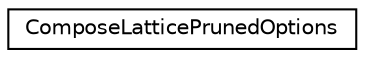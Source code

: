 digraph "Graphical Class Hierarchy"
{
  edge [fontname="Helvetica",fontsize="10",labelfontname="Helvetica",labelfontsize="10"];
  node [fontname="Helvetica",fontsize="10",shape=record];
  rankdir="LR";
  Node0 [label="ComposeLatticePrunedOptions",height=0.2,width=0.4,color="black", fillcolor="white", style="filled",URL="$structkaldi_1_1ComposeLatticePrunedOptions.html"];
}
